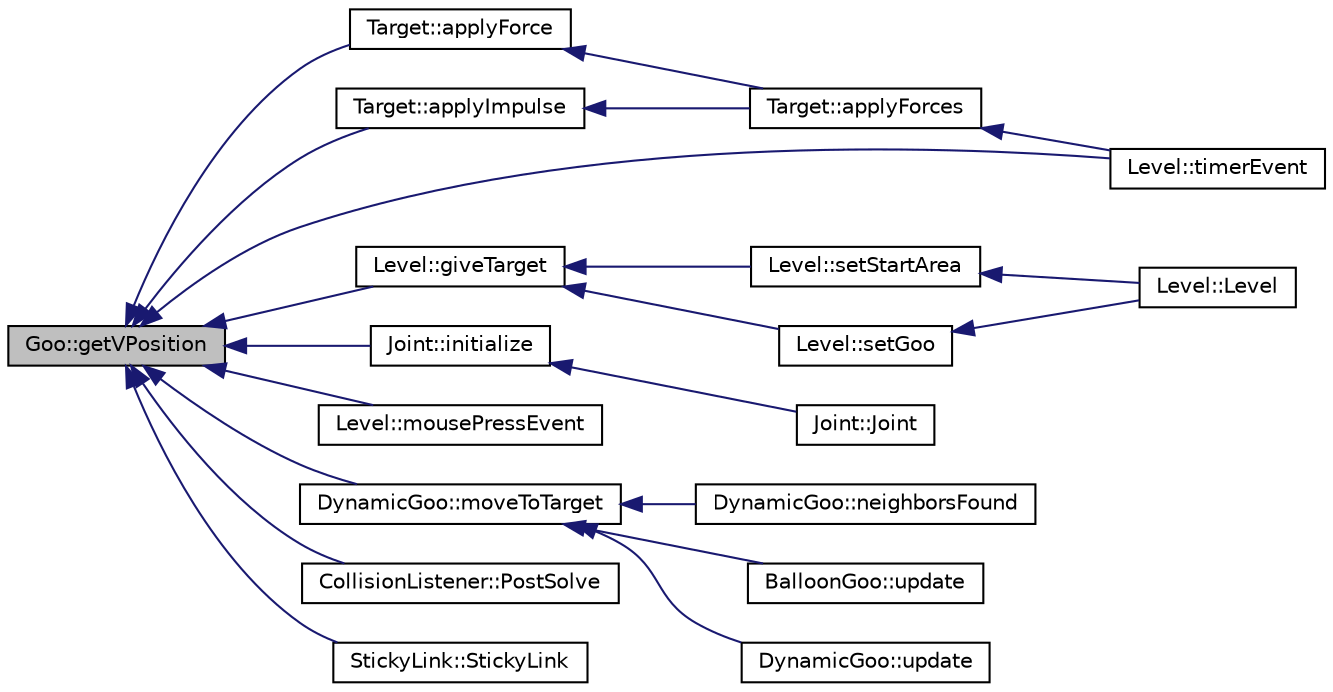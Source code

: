 digraph G
{
  edge [fontname="Helvetica",fontsize="10",labelfontname="Helvetica",labelfontsize="10"];
  node [fontname="Helvetica",fontsize="10",shape=record];
  rankdir="LR";
  Node1 [label="Goo::getVPosition",height=0.2,width=0.4,color="black", fillcolor="grey75", style="filled" fontcolor="black"];
  Node1 -> Node2 [dir="back",color="midnightblue",fontsize="10",style="solid",fontname="Helvetica"];
  Node2 [label="Target::applyForce",height=0.2,width=0.4,color="black", fillcolor="white", style="filled",URL="$classTarget.html#a0df704809ddf39b233c2f144af6e805a"];
  Node2 -> Node3 [dir="back",color="midnightblue",fontsize="10",style="solid",fontname="Helvetica"];
  Node3 [label="Target::applyForces",height=0.2,width=0.4,color="black", fillcolor="white", style="filled",URL="$classTarget.html#af7417d1a5f45b07919cfcc3aede4d4be"];
  Node3 -> Node4 [dir="back",color="midnightblue",fontsize="10",style="solid",fontname="Helvetica"];
  Node4 [label="Level::timerEvent",height=0.2,width=0.4,color="black", fillcolor="white", style="filled",URL="$classLevel.html#a47263f00b559de3fce0164f9efac0f6b"];
  Node1 -> Node5 [dir="back",color="midnightblue",fontsize="10",style="solid",fontname="Helvetica"];
  Node5 [label="Target::applyImpulse",height=0.2,width=0.4,color="black", fillcolor="white", style="filled",URL="$classTarget.html#a6d597b44d774f30629c6a2837dfed004"];
  Node5 -> Node3 [dir="back",color="midnightblue",fontsize="10",style="solid",fontname="Helvetica"];
  Node1 -> Node6 [dir="back",color="midnightblue",fontsize="10",style="solid",fontname="Helvetica"];
  Node6 [label="Level::giveTarget",height=0.2,width=0.4,color="black", fillcolor="white", style="filled",URL="$classLevel.html#a1e14fd63a3738f7ccf24c0a8ce144452"];
  Node6 -> Node7 [dir="back",color="midnightblue",fontsize="10",style="solid",fontname="Helvetica"];
  Node7 [label="Level::setStartArea",height=0.2,width=0.4,color="black", fillcolor="white", style="filled",URL="$classLevel.html#ab70095fd87905c7905f13526919632d4"];
  Node7 -> Node8 [dir="back",color="midnightblue",fontsize="10",style="solid",fontname="Helvetica"];
  Node8 [label="Level::Level",height=0.2,width=0.4,color="black", fillcolor="white", style="filled",URL="$classLevel.html#aab4805fc7397cd5ab9d9852a1d403a0d"];
  Node6 -> Node9 [dir="back",color="midnightblue",fontsize="10",style="solid",fontname="Helvetica"];
  Node9 [label="Level::setGoo",height=0.2,width=0.4,color="black", fillcolor="white", style="filled",URL="$classLevel.html#ab1fa2ff467715c3792df7c3b35cf7ca6"];
  Node9 -> Node8 [dir="back",color="midnightblue",fontsize="10",style="solid",fontname="Helvetica"];
  Node1 -> Node10 [dir="back",color="midnightblue",fontsize="10",style="solid",fontname="Helvetica"];
  Node10 [label="Joint::initialize",height=0.2,width=0.4,color="black", fillcolor="white", style="filled",URL="$classJoint.html#a60949001504e6becb207699df45949d8"];
  Node10 -> Node11 [dir="back",color="midnightblue",fontsize="10",style="solid",fontname="Helvetica"];
  Node11 [label="Joint::Joint",height=0.2,width=0.4,color="black", fillcolor="white", style="filled",URL="$classJoint.html#ac04630645df9e6980271a3ad93c257df"];
  Node1 -> Node12 [dir="back",color="midnightblue",fontsize="10",style="solid",fontname="Helvetica"];
  Node12 [label="Level::mousePressEvent",height=0.2,width=0.4,color="black", fillcolor="white", style="filled",URL="$classLevel.html#a1c79d132de43fe2a6b054e0396af43f7"];
  Node1 -> Node13 [dir="back",color="midnightblue",fontsize="10",style="solid",fontname="Helvetica"];
  Node13 [label="DynamicGoo::moveToTarget",height=0.2,width=0.4,color="black", fillcolor="white", style="filled",URL="$classDynamicGoo.html#ab7b16f5f503004a0d55f824e9c7d5c28"];
  Node13 -> Node14 [dir="back",color="midnightblue",fontsize="10",style="solid",fontname="Helvetica"];
  Node14 [label="DynamicGoo::neighborsFound",height=0.2,width=0.4,color="black", fillcolor="white", style="filled",URL="$classDynamicGoo.html#ae8998daa33c6cc471d70c16fbb752075"];
  Node13 -> Node15 [dir="back",color="midnightblue",fontsize="10",style="solid",fontname="Helvetica"];
  Node15 [label="BalloonGoo::update",height=0.2,width=0.4,color="black", fillcolor="white", style="filled",URL="$classBalloonGoo.html#af5f6a827b0786213637689f48ca7e329"];
  Node13 -> Node16 [dir="back",color="midnightblue",fontsize="10",style="solid",fontname="Helvetica"];
  Node16 [label="DynamicGoo::update",height=0.2,width=0.4,color="black", fillcolor="white", style="filled",URL="$classDynamicGoo.html#a6e921cea42c85947d4a7757f7f2d454d"];
  Node1 -> Node17 [dir="back",color="midnightblue",fontsize="10",style="solid",fontname="Helvetica"];
  Node17 [label="CollisionListener::PostSolve",height=0.2,width=0.4,color="black", fillcolor="white", style="filled",URL="$classCollisionListener.html#a031bc60d472eb4c2996bfc2be6fbc83f"];
  Node1 -> Node18 [dir="back",color="midnightblue",fontsize="10",style="solid",fontname="Helvetica"];
  Node18 [label="StickyLink::StickyLink",height=0.2,width=0.4,color="black", fillcolor="white", style="filled",URL="$classStickyLink.html#af0fb97e079fa5b00f9db01581a49562b"];
  Node1 -> Node4 [dir="back",color="midnightblue",fontsize="10",style="solid",fontname="Helvetica"];
}
